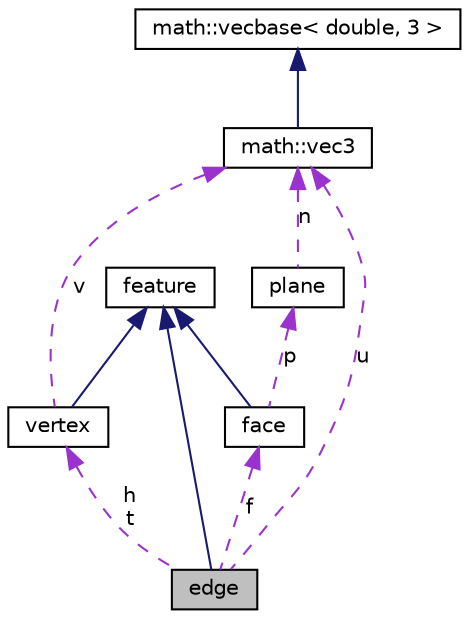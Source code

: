 digraph G
{
  edge [fontname="Helvetica",fontsize="10",labelfontname="Helvetica",labelfontsize="10"];
  node [fontname="Helvetica",fontsize="10",shape=record];
  Node1 [label="edge",height=0.2,width=0.4,color="black", fillcolor="grey75", style="filled" fontcolor="black"];
  Node2 -> Node1 [dir=back,color="midnightblue",fontsize="10",style="solid",fontname="Helvetica"];
  Node2 [label="feature",height=0.2,width=0.4,color="black", fillcolor="white", style="filled",URL="$classfeature.html"];
  Node3 -> Node1 [dir=back,color="darkorchid3",fontsize="10",style="dashed",label="h\nt",fontname="Helvetica"];
  Node3 [label="vertex",height=0.2,width=0.4,color="black", fillcolor="white", style="filled",URL="$classvertex.html"];
  Node2 -> Node3 [dir=back,color="midnightblue",fontsize="10",style="solid",fontname="Helvetica"];
  Node4 -> Node3 [dir=back,color="darkorchid3",fontsize="10",style="dashed",label="v",fontname="Helvetica"];
  Node4 [label="math::vec3",height=0.2,width=0.4,color="black", fillcolor="white", style="filled",URL="$classmath_1_1vec3.html"];
  Node5 -> Node4 [dir=back,color="midnightblue",fontsize="10",style="solid",fontname="Helvetica"];
  Node5 [label="math::vecbase\< double, 3 \>",height=0.2,width=0.4,color="black", fillcolor="white", style="filled",URL="$classmath_1_1vecbase.html"];
  Node6 -> Node1 [dir=back,color="darkorchid3",fontsize="10",style="dashed",label="f",fontname="Helvetica"];
  Node6 [label="face",height=0.2,width=0.4,color="black", fillcolor="white", style="filled",URL="$classface.html"];
  Node2 -> Node6 [dir=back,color="midnightblue",fontsize="10",style="solid",fontname="Helvetica"];
  Node7 -> Node6 [dir=back,color="darkorchid3",fontsize="10",style="dashed",label="p",fontname="Helvetica"];
  Node7 [label="plane",height=0.2,width=0.4,color="black", fillcolor="white", style="filled",URL="$classplane.html"];
  Node4 -> Node7 [dir=back,color="darkorchid3",fontsize="10",style="dashed",label="n",fontname="Helvetica"];
  Node4 -> Node1 [dir=back,color="darkorchid3",fontsize="10",style="dashed",label="u",fontname="Helvetica"];
}
